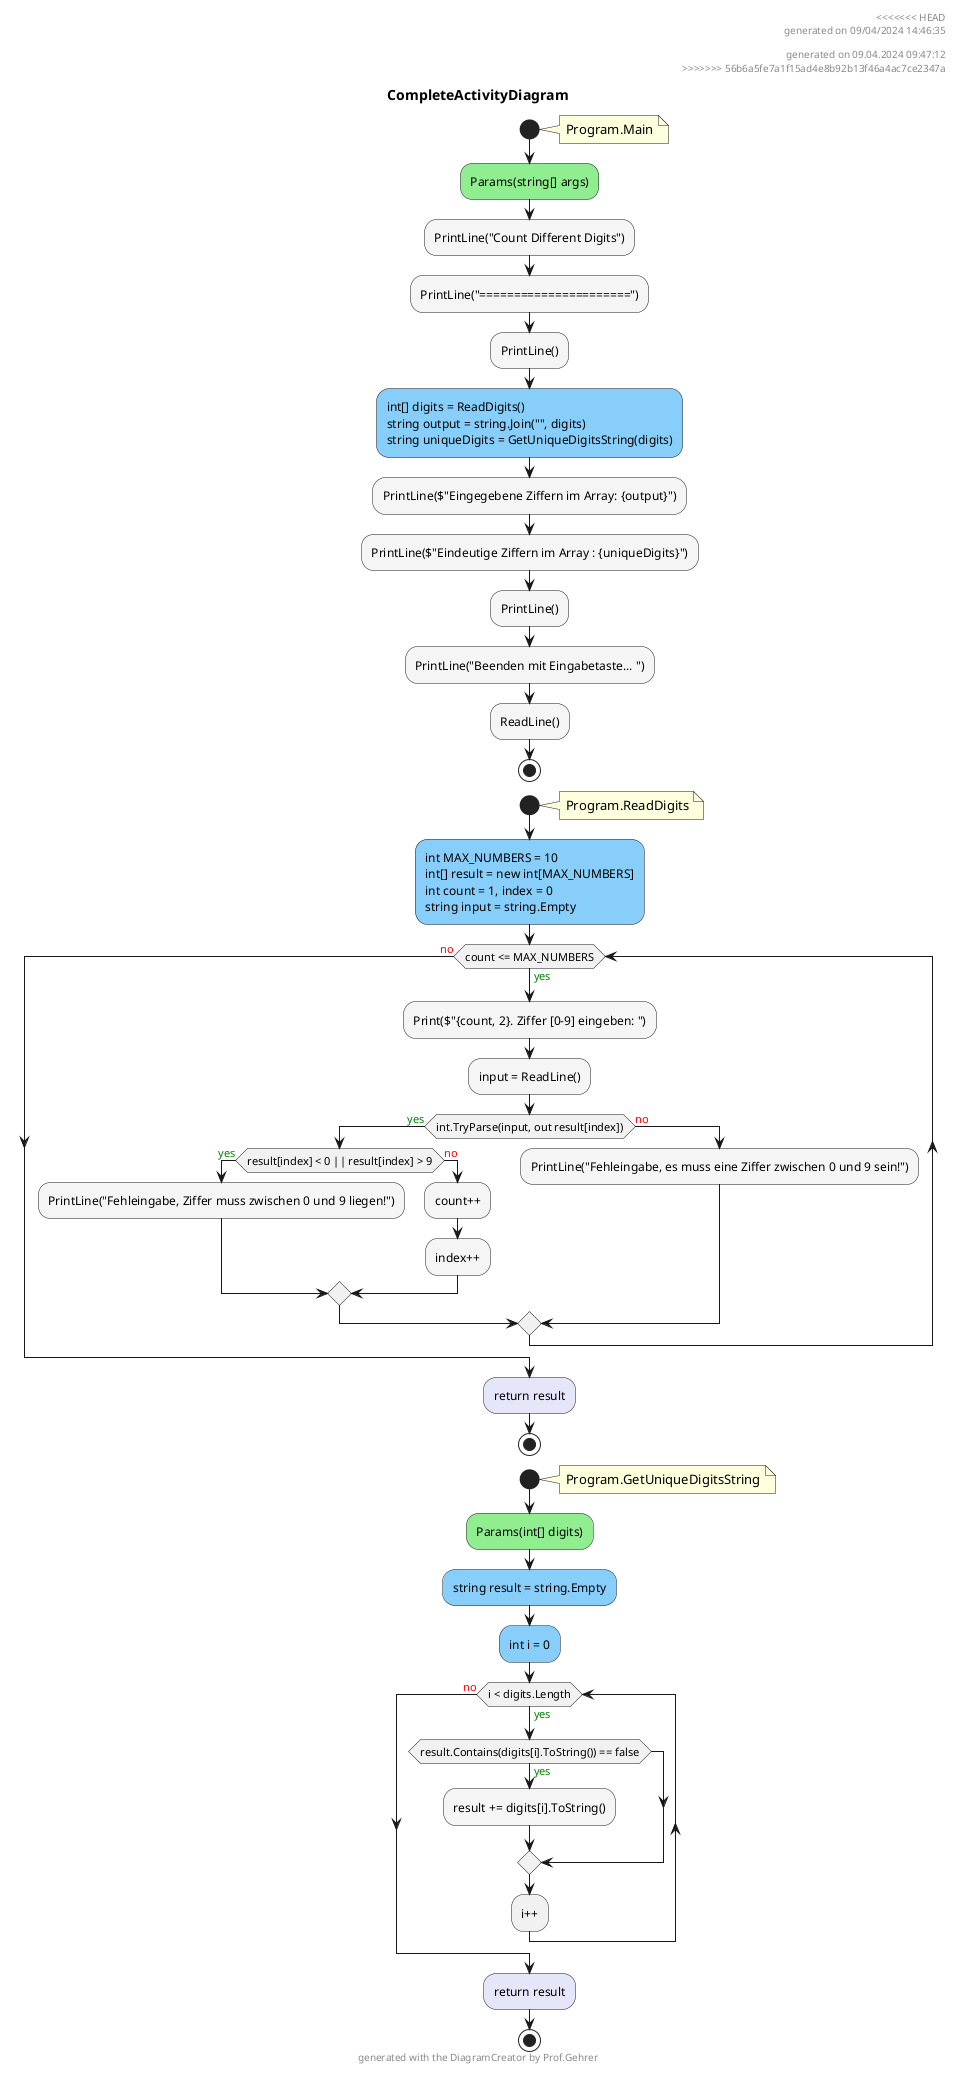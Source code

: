 @startuml CompleteActivityDiagram
header
<<<<<<< HEAD
generated on 09/04/2024 14:46:35
=======
generated on 09.04.2024 09:47:12
>>>>>>> 56b6a5fe7a1f15ad4e8b92b13f46a4ac7ce2347a
end header
title CompleteActivityDiagram
start
note right:  Program.Main
#LightGreen:Params(string[] args);
#WhiteSmoke:PrintLine("Count Different Digits");
#WhiteSmoke:PrintLine("======================");
#WhiteSmoke:PrintLine();
#LightSkyBlue:int[] digits = ReadDigits()\nstring output = string.Join("", digits)\nstring uniqueDigits = GetUniqueDigitsString(digits);
#WhiteSmoke:PrintLine($"Eingegebene Ziffern im Array: {output}");
#WhiteSmoke:PrintLine($"Eindeutige Ziffern im Array : {uniqueDigits}");
#WhiteSmoke:PrintLine();
#WhiteSmoke:PrintLine("Beenden mit Eingabetaste... ");
#WhiteSmoke:ReadLine();
stop
start
note right:  Program.ReadDigits
#LightSkyBlue:int MAX_NUMBERS = 10\nint[] result = new int[MAX_NUMBERS]\nint count = 1, index = 0\nstring input = string.Empty;
while (count <= MAX_NUMBERS) is (<color:green>yes)
        #WhiteSmoke:Print($"{count, 2}. Ziffer [0-9] eingeben: ");
        #WhiteSmoke:input = ReadLine();
        if (int.TryParse(input, out result[index])) then (<color:green>yes)
                if (result[index] < 0 || result[index] > 9) then (<color:green>yes)
                        #WhiteSmoke:PrintLine("Fehleingabe, Ziffer muss zwischen 0 und 9 liegen!");
                    else (<color:red>no)
                            #WhiteSmoke:count++;
                            #WhiteSmoke:index++;
                endif
            else (<color:red>no)
                    #WhiteSmoke:PrintLine("Fehleingabe, es muss eine Ziffer zwischen 0 und 9 sein!");
        endif
endwhile (<color:red>no)
#Lavender:return result;
stop
start
note right:  Program.GetUniqueDigitsString
#LightGreen:Params(int[] digits);
#LightSkyBlue:string result = string.Empty;
#LightSkyBlue:int i = 0;
while (i < digits.Length) is (<color:green>yes)
        if (result.Contains(digits[i].ToString()) == false) then (<color:green>yes)
                #WhiteSmoke:result += digits[i].ToString();
        endif
:i++;
endwhile (<color:red>no)
#Lavender:return result;
stop
footer
generated with the DiagramCreator by Prof.Gehrer
end footer
@enduml
